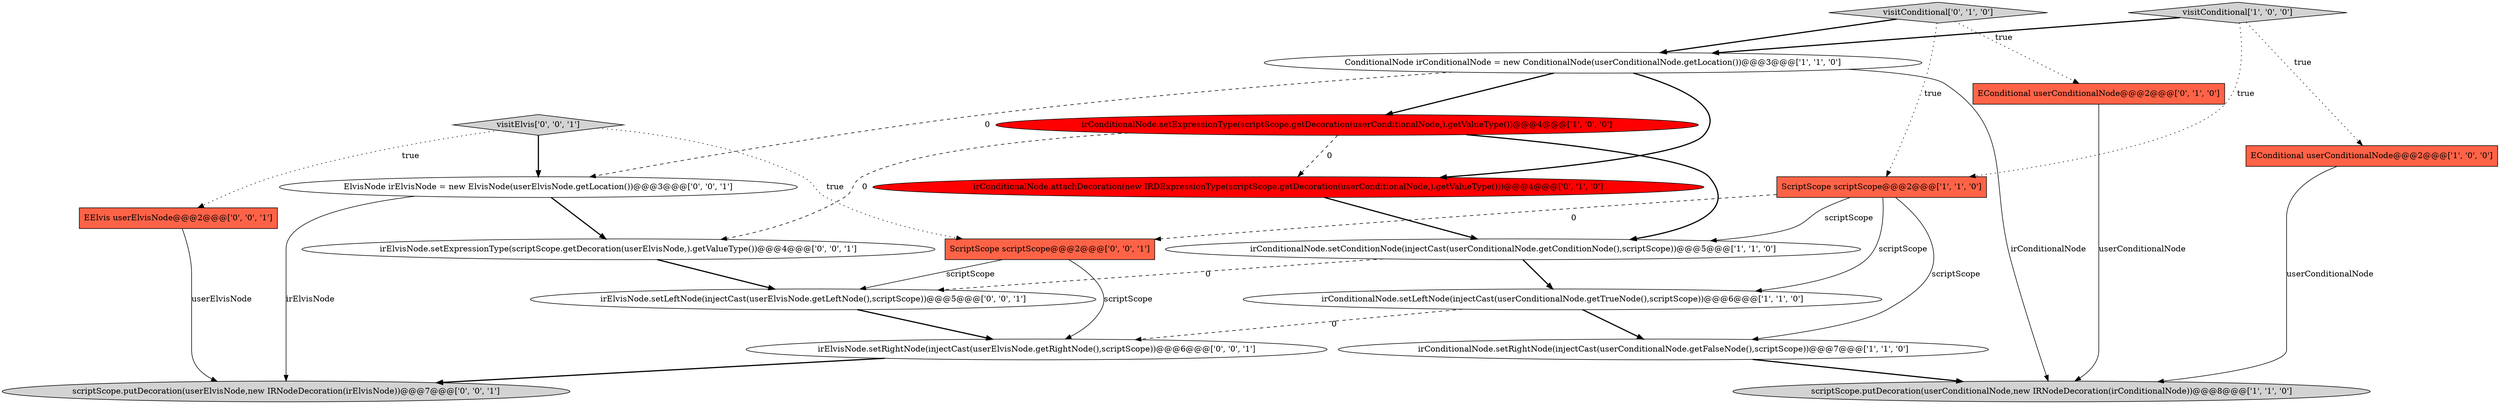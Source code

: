 digraph {
1 [style = filled, label = "visitConditional['1', '0', '0']", fillcolor = lightgray, shape = diamond image = "AAA0AAABBB1BBB"];
0 [style = filled, label = "irConditionalNode.setRightNode(injectCast(userConditionalNode.getFalseNode(),scriptScope))@@@7@@@['1', '1', '0']", fillcolor = white, shape = ellipse image = "AAA0AAABBB1BBB"];
12 [style = filled, label = "irElvisNode.setExpressionType(scriptScope.getDecoration(userElvisNode,).getValueType())@@@4@@@['0', '0', '1']", fillcolor = white, shape = ellipse image = "AAA0AAABBB3BBB"];
15 [style = filled, label = "scriptScope.putDecoration(userElvisNode,new IRNodeDecoration(irElvisNode))@@@7@@@['0', '0', '1']", fillcolor = lightgray, shape = ellipse image = "AAA0AAABBB3BBB"];
16 [style = filled, label = "ElvisNode irElvisNode = new ElvisNode(userElvisNode.getLocation())@@@3@@@['0', '0', '1']", fillcolor = white, shape = ellipse image = "AAA0AAABBB3BBB"];
17 [style = filled, label = "visitElvis['0', '0', '1']", fillcolor = lightgray, shape = diamond image = "AAA0AAABBB3BBB"];
2 [style = filled, label = "irConditionalNode.setExpressionType(scriptScope.getDecoration(userConditionalNode,).getValueType())@@@4@@@['1', '0', '0']", fillcolor = red, shape = ellipse image = "AAA1AAABBB1BBB"];
7 [style = filled, label = "scriptScope.putDecoration(userConditionalNode,new IRNodeDecoration(irConditionalNode))@@@8@@@['1', '1', '0']", fillcolor = lightgray, shape = ellipse image = "AAA0AAABBB1BBB"];
11 [style = filled, label = "visitConditional['0', '1', '0']", fillcolor = lightgray, shape = diamond image = "AAA0AAABBB2BBB"];
14 [style = filled, label = "EElvis userElvisNode@@@2@@@['0', '0', '1']", fillcolor = tomato, shape = box image = "AAA0AAABBB3BBB"];
10 [style = filled, label = "irConditionalNode.attachDecoration(new IRDExpressionType(scriptScope.getDecoration(userConditionalNode,).getValueType()))@@@4@@@['0', '1', '0']", fillcolor = red, shape = ellipse image = "AAA1AAABBB2BBB"];
19 [style = filled, label = "irElvisNode.setRightNode(injectCast(userElvisNode.getRightNode(),scriptScope))@@@6@@@['0', '0', '1']", fillcolor = white, shape = ellipse image = "AAA0AAABBB3BBB"];
13 [style = filled, label = "irElvisNode.setLeftNode(injectCast(userElvisNode.getLeftNode(),scriptScope))@@@5@@@['0', '0', '1']", fillcolor = white, shape = ellipse image = "AAA0AAABBB3BBB"];
8 [style = filled, label = "ConditionalNode irConditionalNode = new ConditionalNode(userConditionalNode.getLocation())@@@3@@@['1', '1', '0']", fillcolor = white, shape = ellipse image = "AAA0AAABBB1BBB"];
5 [style = filled, label = "irConditionalNode.setConditionNode(injectCast(userConditionalNode.getConditionNode(),scriptScope))@@@5@@@['1', '1', '0']", fillcolor = white, shape = ellipse image = "AAA0AAABBB1BBB"];
4 [style = filled, label = "ScriptScope scriptScope@@@2@@@['1', '1', '0']", fillcolor = tomato, shape = box image = "AAA0AAABBB1BBB"];
9 [style = filled, label = "EConditional userConditionalNode@@@2@@@['0', '1', '0']", fillcolor = tomato, shape = box image = "AAA0AAABBB2BBB"];
18 [style = filled, label = "ScriptScope scriptScope@@@2@@@['0', '0', '1']", fillcolor = tomato, shape = box image = "AAA0AAABBB3BBB"];
6 [style = filled, label = "irConditionalNode.setLeftNode(injectCast(userConditionalNode.getTrueNode(),scriptScope))@@@6@@@['1', '1', '0']", fillcolor = white, shape = ellipse image = "AAA0AAABBB1BBB"];
3 [style = filled, label = "EConditional userConditionalNode@@@2@@@['1', '0', '0']", fillcolor = tomato, shape = box image = "AAA0AAABBB1BBB"];
5->13 [style = dashed, label="0"];
4->18 [style = dashed, label="0"];
4->0 [style = solid, label="scriptScope"];
4->5 [style = solid, label="scriptScope"];
8->10 [style = bold, label=""];
8->16 [style = dashed, label="0"];
16->15 [style = solid, label="irElvisNode"];
1->8 [style = bold, label=""];
8->7 [style = solid, label="irConditionalNode"];
18->19 [style = solid, label="scriptScope"];
17->18 [style = dotted, label="true"];
3->7 [style = solid, label="userConditionalNode"];
9->7 [style = solid, label="userConditionalNode"];
17->14 [style = dotted, label="true"];
11->9 [style = dotted, label="true"];
6->0 [style = bold, label=""];
1->4 [style = dotted, label="true"];
11->4 [style = dotted, label="true"];
2->10 [style = dashed, label="0"];
0->7 [style = bold, label=""];
1->3 [style = dotted, label="true"];
12->13 [style = bold, label=""];
2->12 [style = dashed, label="0"];
13->19 [style = bold, label=""];
10->5 [style = bold, label=""];
5->6 [style = bold, label=""];
8->2 [style = bold, label=""];
14->15 [style = solid, label="userElvisNode"];
4->6 [style = solid, label="scriptScope"];
6->19 [style = dashed, label="0"];
18->13 [style = solid, label="scriptScope"];
11->8 [style = bold, label=""];
19->15 [style = bold, label=""];
16->12 [style = bold, label=""];
17->16 [style = bold, label=""];
2->5 [style = bold, label=""];
}
